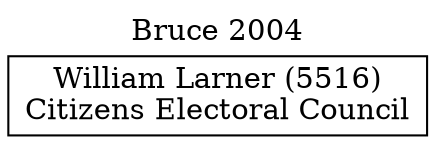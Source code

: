 // House preference flow
digraph "William Larner (5516)_Bruce_2004" {
	graph [label="Bruce 2004" labelloc=t mclimit=10]
	node [shape=box]
	"William Larner (5516)" [label="William Larner (5516)
Citizens Electoral Council"]
}
